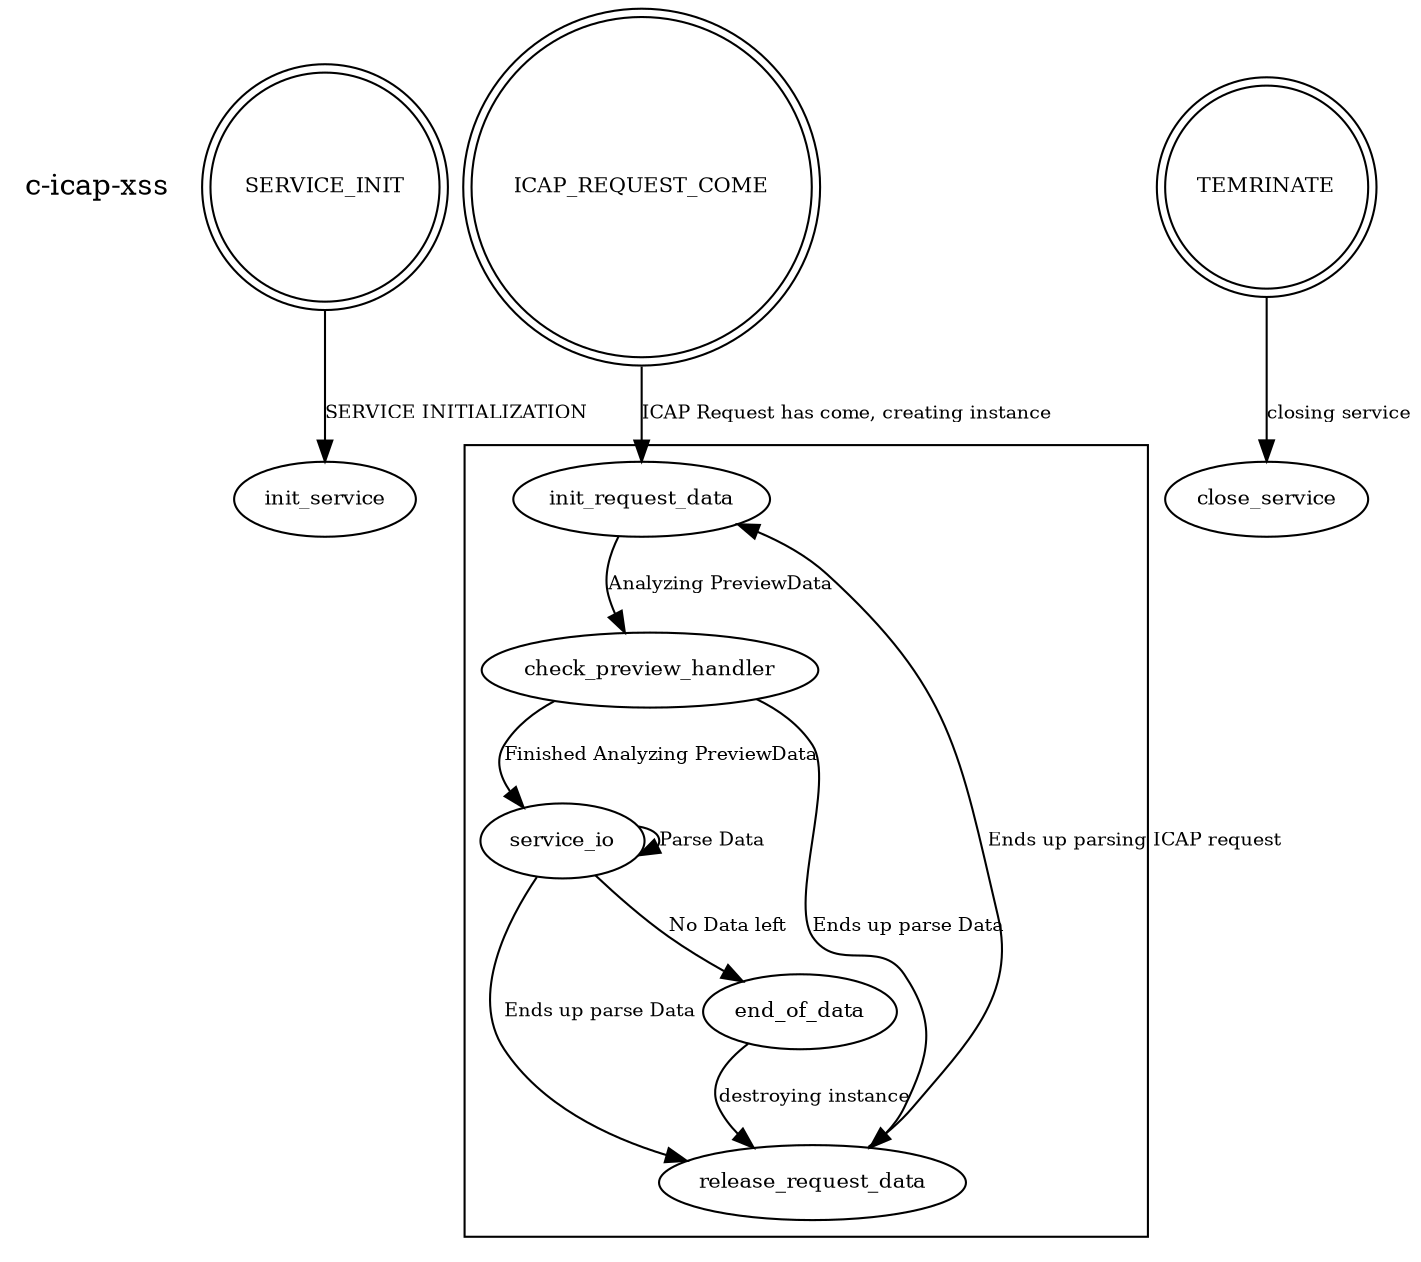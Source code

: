 /*
Graphviz - DOT language writing!
dot -Tjpg flow.dot -o flow.jpg
*/

digraph Diagram {
    PROFILE [label = "c-icap-xss", shape=none];
    nodesep=0.1;
    //デフォルトノード
    node [fontsize=10];
    //デフォルトエッジ
    edge [fontsize=9];

    SERVICE_INIT [shape=doublecircle, label="SERVICE_INIT"];
    SERVICE_INIT -> init_service [label="SERVICE INITIALIZATION"];

    ICAP_REQUEST_COME [shape=doublecircle];
    ICAP_REQUEST_COME -> init_request_data [label="ICAP Request has come, creating instance"];
    subgraph clusterRunFlow {
        init_request_data -> check_preview_handler [label="Analyzing PreviewData"];
        check_preview_handler -> service_io [label="Finished Analyzing PreviewData"];
        check_preview_handler -> release_request_data [label="Ends up parse Data"];
        service_io -> service_io [label="Parse Data"];
        service_io -> release_request_data [label="Ends up parse Data"];
        service_io -> end_of_data [label="No Data left"];
        end_of_data -> release_request_data [label="destroying instance"];
        release_request_data -> init_request_data [label="Ends up parsing ICAP request"];
    }

    SIGTERM [shape=doublecircle, label="TEMRINATE"];

    subgraph HaltFlow {
        SIGTERM -> close_service [label="closing service"];
    }
    { rank=same; SERVICE_INIT ICAP_REQUEST_COME SIGTERM }
}
